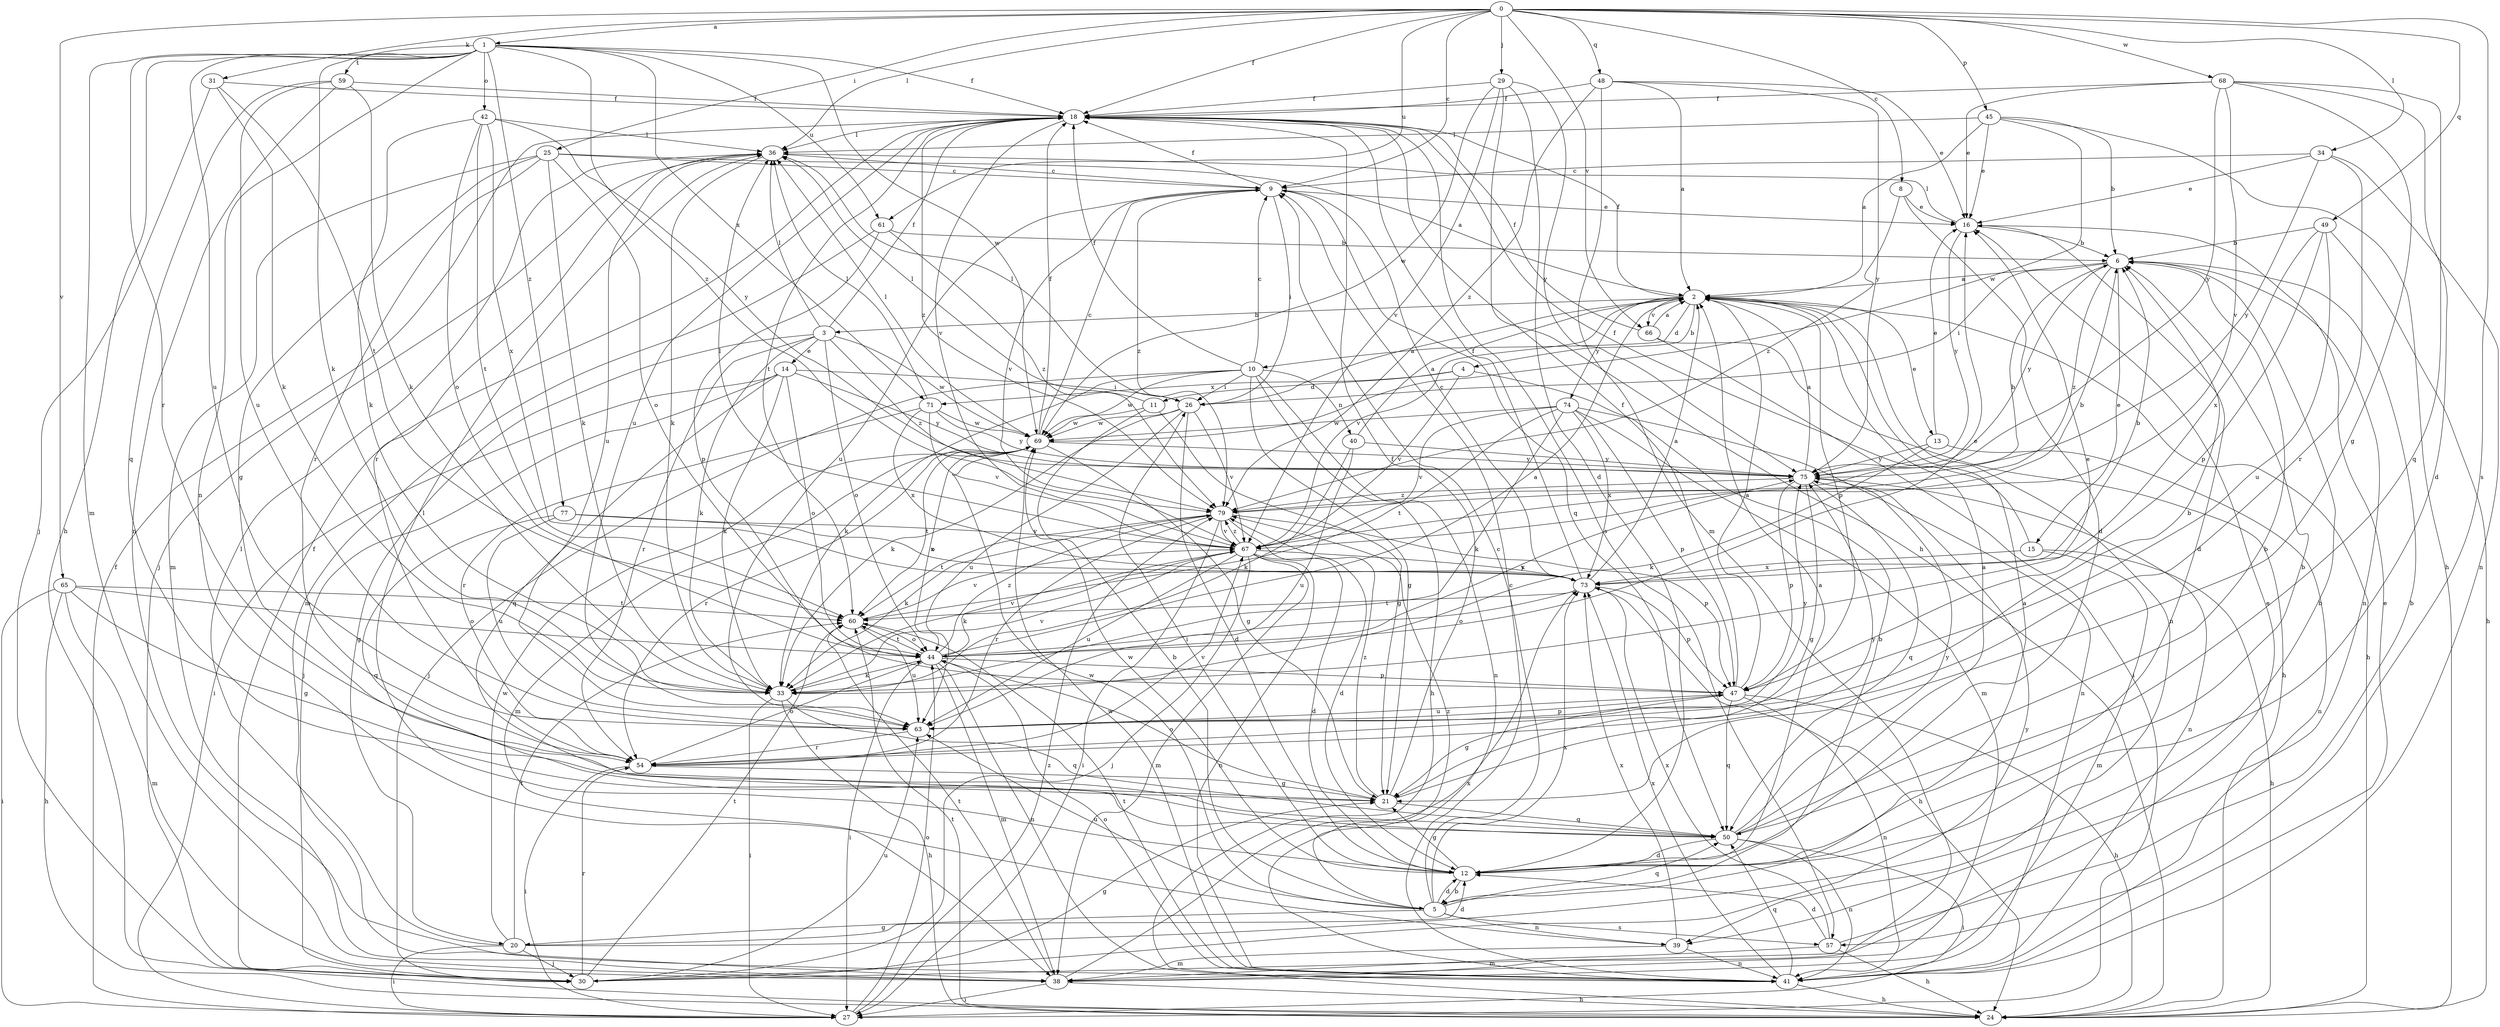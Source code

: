 strict digraph  {
0;
1;
2;
3;
4;
5;
6;
8;
9;
10;
11;
12;
13;
14;
15;
16;
18;
20;
21;
24;
25;
26;
27;
29;
30;
31;
33;
34;
36;
38;
39;
40;
41;
42;
44;
45;
47;
48;
49;
50;
54;
57;
59;
60;
61;
63;
65;
66;
67;
68;
69;
71;
73;
74;
75;
77;
79;
0 -> 1  [label=a];
0 -> 8  [label=c];
0 -> 9  [label=c];
0 -> 18  [label=f];
0 -> 25  [label=i];
0 -> 29  [label=j];
0 -> 31  [label=k];
0 -> 34  [label=l];
0 -> 36  [label=l];
0 -> 45  [label=p];
0 -> 48  [label=q];
0 -> 49  [label=q];
0 -> 57  [label=s];
0 -> 61  [label=u];
0 -> 65  [label=v];
0 -> 66  [label=v];
0 -> 68  [label=w];
1 -> 18  [label=f];
1 -> 24  [label=h];
1 -> 33  [label=k];
1 -> 38  [label=m];
1 -> 39  [label=n];
1 -> 42  [label=o];
1 -> 54  [label=r];
1 -> 59  [label=t];
1 -> 61  [label=u];
1 -> 63  [label=u];
1 -> 69  [label=w];
1 -> 71  [label=x];
1 -> 77  [label=z];
1 -> 79  [label=z];
2 -> 3  [label=b];
2 -> 4  [label=b];
2 -> 10  [label=d];
2 -> 13  [label=e];
2 -> 18  [label=f];
2 -> 24  [label=h];
2 -> 39  [label=n];
2 -> 47  [label=p];
2 -> 66  [label=v];
2 -> 67  [label=v];
2 -> 74  [label=y];
3 -> 14  [label=e];
3 -> 18  [label=f];
3 -> 20  [label=g];
3 -> 33  [label=k];
3 -> 36  [label=l];
3 -> 44  [label=o];
3 -> 54  [label=r];
3 -> 69  [label=w];
3 -> 79  [label=z];
4 -> 5  [label=b];
4 -> 11  [label=d];
4 -> 67  [label=v];
4 -> 71  [label=x];
5 -> 2  [label=a];
5 -> 9  [label=c];
5 -> 12  [label=d];
5 -> 20  [label=g];
5 -> 39  [label=n];
5 -> 50  [label=q];
5 -> 57  [label=s];
5 -> 63  [label=u];
5 -> 69  [label=w];
5 -> 73  [label=x];
5 -> 79  [label=z];
6 -> 2  [label=a];
6 -> 15  [label=e];
6 -> 26  [label=i];
6 -> 39  [label=n];
6 -> 75  [label=y];
6 -> 79  [label=z];
8 -> 12  [label=d];
8 -> 16  [label=e];
8 -> 79  [label=z];
9 -> 16  [label=e];
9 -> 18  [label=f];
9 -> 26  [label=i];
9 -> 50  [label=q];
9 -> 63  [label=u];
9 -> 67  [label=v];
9 -> 79  [label=z];
10 -> 9  [label=c];
10 -> 18  [label=f];
10 -> 21  [label=g];
10 -> 24  [label=h];
10 -> 26  [label=i];
10 -> 30  [label=j];
10 -> 33  [label=k];
10 -> 40  [label=n];
10 -> 41  [label=n];
10 -> 69  [label=w];
11 -> 5  [label=b];
11 -> 21  [label=g];
11 -> 36  [label=l];
11 -> 69  [label=w];
12 -> 2  [label=a];
12 -> 5  [label=b];
12 -> 6  [label=b];
12 -> 21  [label=g];
12 -> 26  [label=i];
12 -> 36  [label=l];
12 -> 69  [label=w];
13 -> 16  [label=e];
13 -> 33  [label=k];
13 -> 41  [label=n];
13 -> 75  [label=y];
14 -> 26  [label=i];
14 -> 27  [label=i];
14 -> 30  [label=j];
14 -> 33  [label=k];
14 -> 44  [label=o];
14 -> 50  [label=q];
14 -> 75  [label=y];
15 -> 18  [label=f];
15 -> 24  [label=h];
15 -> 38  [label=m];
15 -> 73  [label=x];
16 -> 6  [label=b];
16 -> 12  [label=d];
16 -> 36  [label=l];
16 -> 75  [label=y];
18 -> 36  [label=l];
18 -> 57  [label=s];
18 -> 60  [label=t];
18 -> 63  [label=u];
18 -> 67  [label=v];
18 -> 79  [label=z];
20 -> 6  [label=b];
20 -> 12  [label=d];
20 -> 27  [label=i];
20 -> 30  [label=j];
20 -> 36  [label=l];
20 -> 60  [label=t];
20 -> 69  [label=w];
21 -> 18  [label=f];
21 -> 44  [label=o];
21 -> 50  [label=q];
21 -> 75  [label=y];
21 -> 79  [label=z];
24 -> 60  [label=t];
25 -> 2  [label=a];
25 -> 9  [label=c];
25 -> 21  [label=g];
25 -> 33  [label=k];
25 -> 38  [label=m];
25 -> 44  [label=o];
25 -> 54  [label=r];
26 -> 2  [label=a];
26 -> 12  [label=d];
26 -> 33  [label=k];
26 -> 36  [label=l];
26 -> 63  [label=u];
26 -> 67  [label=v];
26 -> 69  [label=w];
27 -> 18  [label=f];
27 -> 44  [label=o];
27 -> 79  [label=z];
29 -> 12  [label=d];
29 -> 18  [label=f];
29 -> 24  [label=h];
29 -> 67  [label=v];
29 -> 69  [label=w];
29 -> 75  [label=y];
30 -> 16  [label=e];
30 -> 18  [label=f];
30 -> 21  [label=g];
30 -> 54  [label=r];
30 -> 60  [label=t];
30 -> 63  [label=u];
30 -> 75  [label=y];
31 -> 18  [label=f];
31 -> 30  [label=j];
31 -> 33  [label=k];
31 -> 60  [label=t];
33 -> 16  [label=e];
33 -> 24  [label=h];
33 -> 27  [label=i];
33 -> 50  [label=q];
33 -> 67  [label=v];
34 -> 9  [label=c];
34 -> 16  [label=e];
34 -> 41  [label=n];
34 -> 54  [label=r];
34 -> 75  [label=y];
36 -> 9  [label=c];
36 -> 30  [label=j];
36 -> 33  [label=k];
36 -> 54  [label=r];
36 -> 63  [label=u];
38 -> 24  [label=h];
38 -> 27  [label=i];
38 -> 60  [label=t];
38 -> 73  [label=x];
39 -> 38  [label=m];
39 -> 41  [label=n];
39 -> 73  [label=x];
40 -> 2  [label=a];
40 -> 33  [label=k];
40 -> 63  [label=u];
40 -> 75  [label=y];
41 -> 9  [label=c];
41 -> 16  [label=e];
41 -> 24  [label=h];
41 -> 44  [label=o];
41 -> 50  [label=q];
41 -> 60  [label=t];
41 -> 69  [label=w];
41 -> 73  [label=x];
42 -> 33  [label=k];
42 -> 36  [label=l];
42 -> 44  [label=o];
42 -> 60  [label=t];
42 -> 73  [label=x];
42 -> 75  [label=y];
44 -> 2  [label=a];
44 -> 16  [label=e];
44 -> 27  [label=i];
44 -> 33  [label=k];
44 -> 38  [label=m];
44 -> 41  [label=n];
44 -> 47  [label=p];
44 -> 60  [label=t];
44 -> 67  [label=v];
44 -> 75  [label=y];
44 -> 79  [label=z];
45 -> 2  [label=a];
45 -> 6  [label=b];
45 -> 16  [label=e];
45 -> 24  [label=h];
45 -> 36  [label=l];
45 -> 69  [label=w];
47 -> 2  [label=a];
47 -> 18  [label=f];
47 -> 21  [label=g];
47 -> 24  [label=h];
47 -> 41  [label=n];
47 -> 50  [label=q];
47 -> 63  [label=u];
48 -> 2  [label=a];
48 -> 16  [label=e];
48 -> 18  [label=f];
48 -> 38  [label=m];
48 -> 75  [label=y];
48 -> 79  [label=z];
49 -> 6  [label=b];
49 -> 24  [label=h];
49 -> 47  [label=p];
49 -> 63  [label=u];
49 -> 73  [label=x];
50 -> 2  [label=a];
50 -> 6  [label=b];
50 -> 12  [label=d];
50 -> 27  [label=i];
50 -> 41  [label=n];
50 -> 75  [label=y];
54 -> 6  [label=b];
54 -> 21  [label=g];
54 -> 27  [label=i];
54 -> 44  [label=o];
54 -> 67  [label=v];
57 -> 6  [label=b];
57 -> 12  [label=d];
57 -> 24  [label=h];
57 -> 38  [label=m];
57 -> 73  [label=x];
59 -> 18  [label=f];
59 -> 33  [label=k];
59 -> 41  [label=n];
59 -> 50  [label=q];
59 -> 63  [label=u];
60 -> 44  [label=o];
60 -> 63  [label=u];
60 -> 67  [label=v];
61 -> 6  [label=b];
61 -> 38  [label=m];
61 -> 47  [label=p];
61 -> 79  [label=z];
63 -> 47  [label=p];
63 -> 54  [label=r];
63 -> 75  [label=y];
65 -> 21  [label=g];
65 -> 24  [label=h];
65 -> 27  [label=i];
65 -> 38  [label=m];
65 -> 44  [label=o];
65 -> 60  [label=t];
66 -> 2  [label=a];
66 -> 18  [label=f];
66 -> 24  [label=h];
66 -> 27  [label=i];
67 -> 6  [label=b];
67 -> 12  [label=d];
67 -> 30  [label=j];
67 -> 33  [label=k];
67 -> 36  [label=l];
67 -> 38  [label=m];
67 -> 41  [label=n];
67 -> 63  [label=u];
67 -> 73  [label=x];
67 -> 79  [label=z];
68 -> 12  [label=d];
68 -> 16  [label=e];
68 -> 18  [label=f];
68 -> 21  [label=g];
68 -> 50  [label=q];
68 -> 67  [label=v];
68 -> 75  [label=y];
69 -> 9  [label=c];
69 -> 18  [label=f];
69 -> 21  [label=g];
69 -> 36  [label=l];
69 -> 38  [label=m];
69 -> 44  [label=o];
69 -> 54  [label=r];
69 -> 60  [label=t];
69 -> 75  [label=y];
71 -> 36  [label=l];
71 -> 54  [label=r];
71 -> 67  [label=v];
71 -> 69  [label=w];
71 -> 73  [label=x];
71 -> 75  [label=y];
73 -> 2  [label=a];
73 -> 6  [label=b];
73 -> 9  [label=c];
73 -> 18  [label=f];
73 -> 24  [label=h];
73 -> 44  [label=o];
73 -> 47  [label=p];
73 -> 60  [label=t];
74 -> 33  [label=k];
74 -> 38  [label=m];
74 -> 41  [label=n];
74 -> 47  [label=p];
74 -> 60  [label=t];
74 -> 67  [label=v];
74 -> 69  [label=w];
74 -> 73  [label=x];
75 -> 2  [label=a];
75 -> 21  [label=g];
75 -> 41  [label=n];
75 -> 47  [label=p];
75 -> 50  [label=q];
75 -> 79  [label=z];
77 -> 50  [label=q];
77 -> 63  [label=u];
77 -> 67  [label=v];
77 -> 73  [label=x];
79 -> 6  [label=b];
79 -> 12  [label=d];
79 -> 27  [label=i];
79 -> 33  [label=k];
79 -> 47  [label=p];
79 -> 54  [label=r];
79 -> 60  [label=t];
79 -> 67  [label=v];
}
